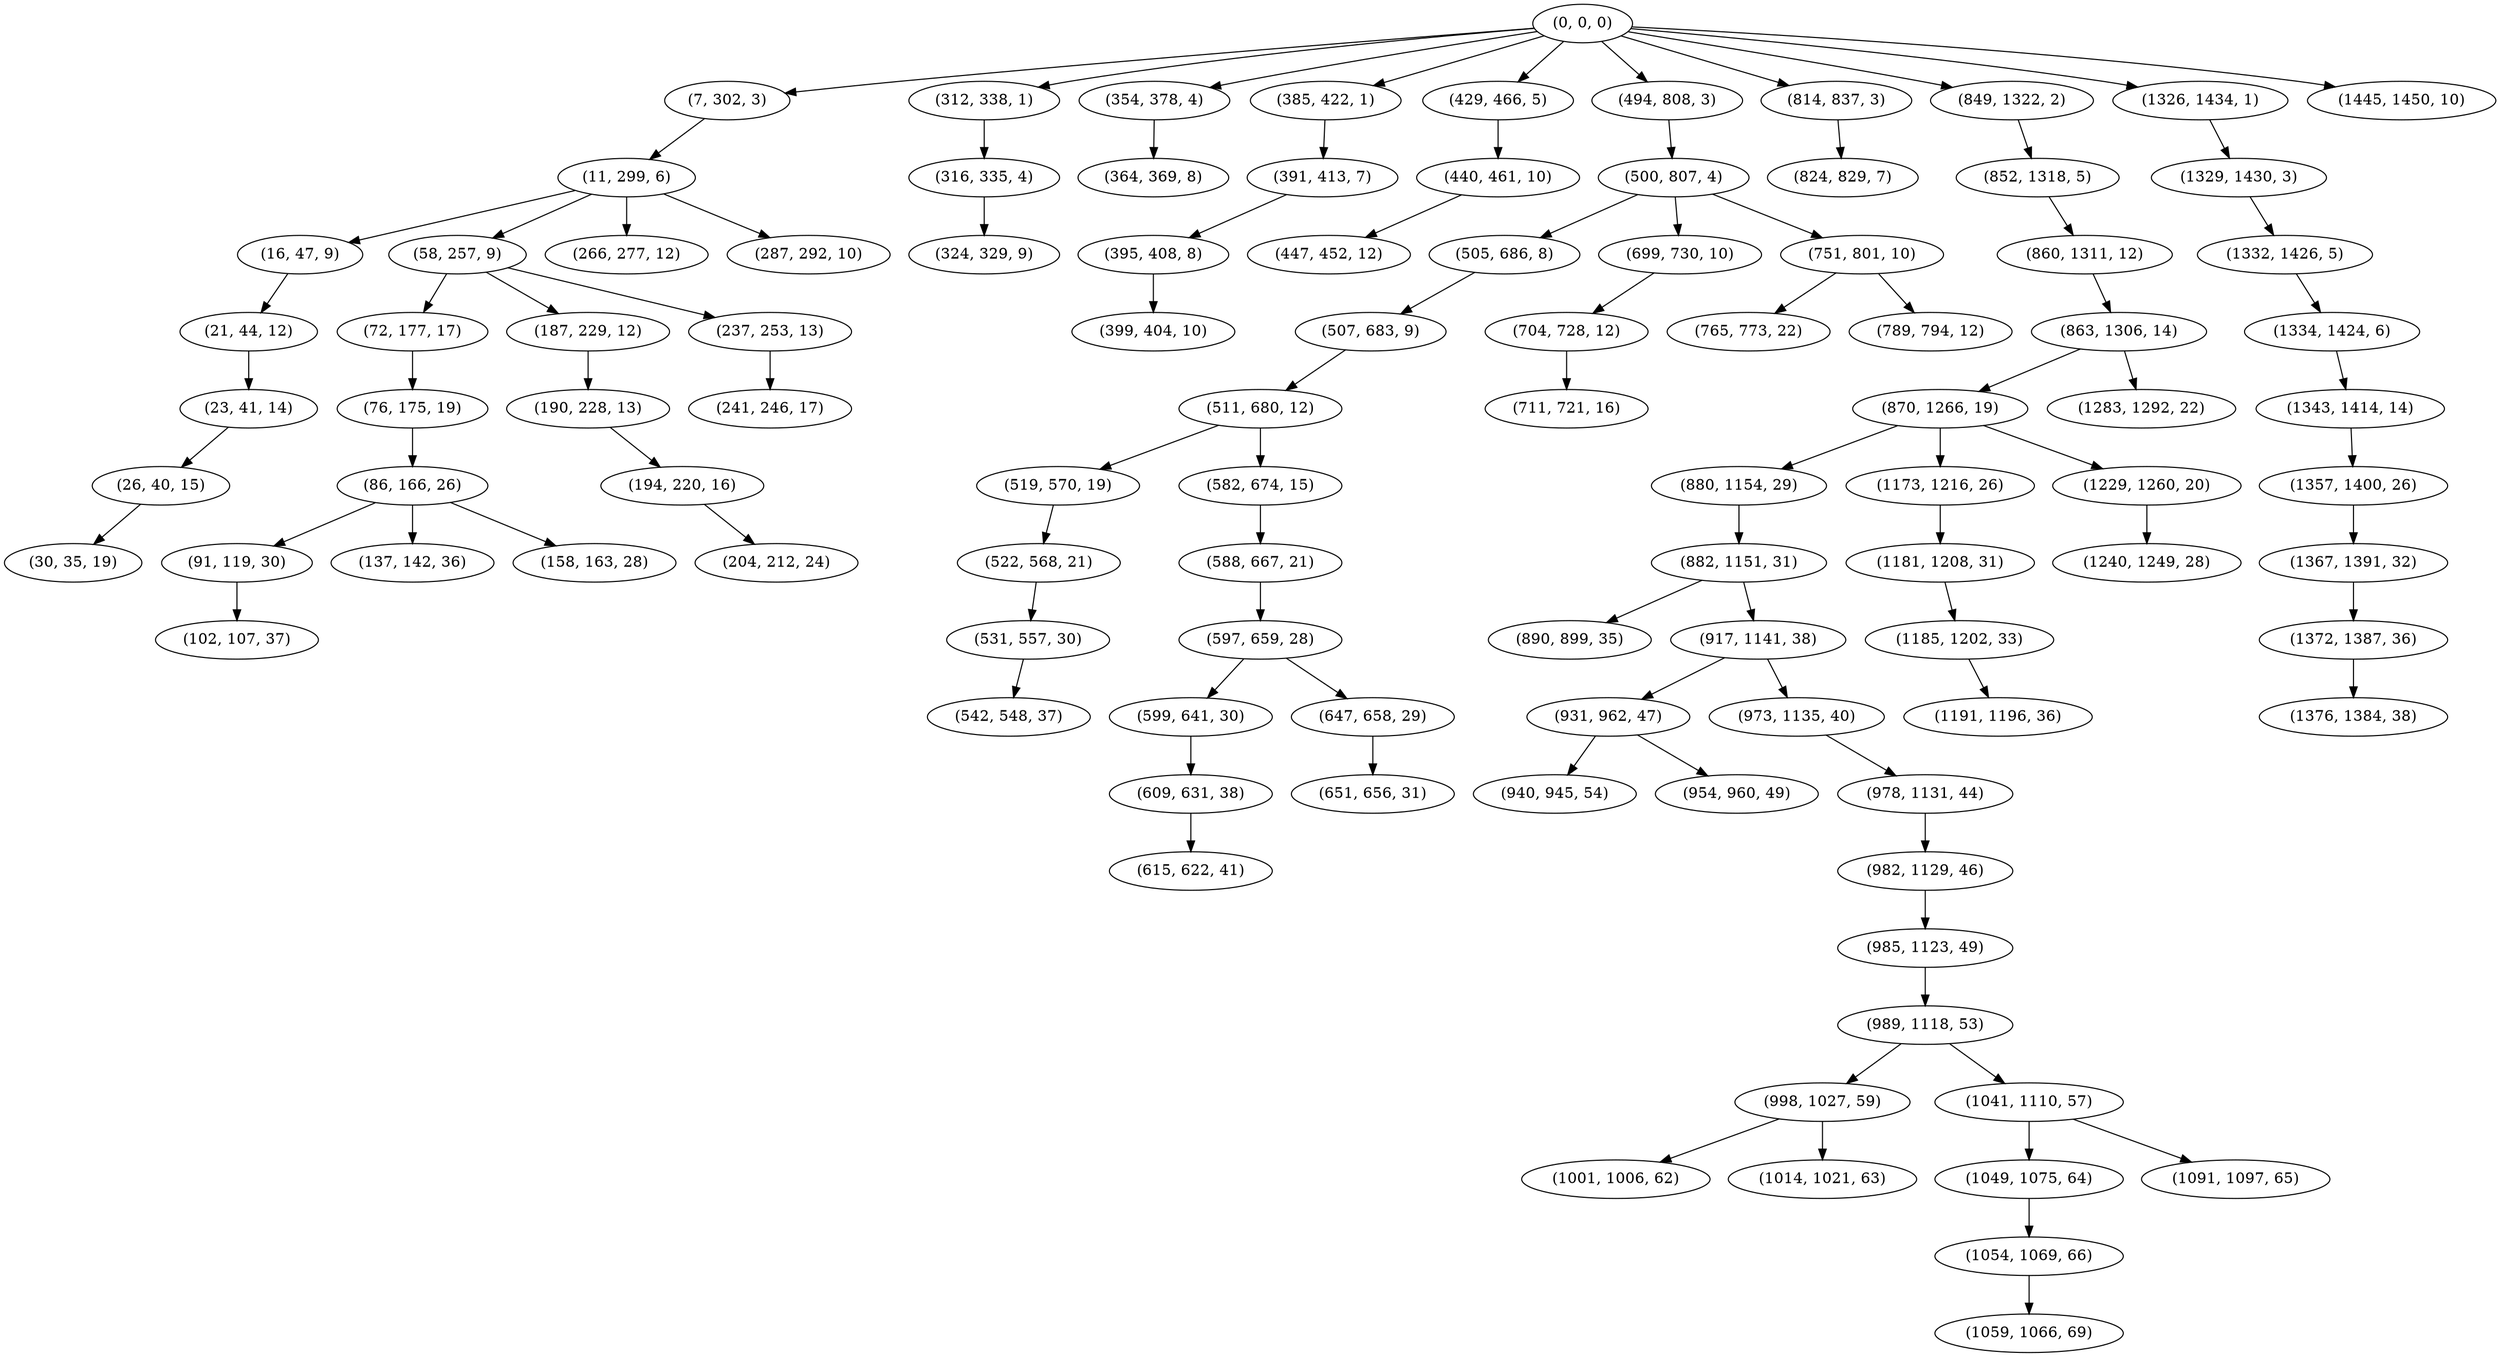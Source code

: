 digraph tree {
    "(0, 0, 0)";
    "(7, 302, 3)";
    "(11, 299, 6)";
    "(16, 47, 9)";
    "(21, 44, 12)";
    "(23, 41, 14)";
    "(26, 40, 15)";
    "(30, 35, 19)";
    "(58, 257, 9)";
    "(72, 177, 17)";
    "(76, 175, 19)";
    "(86, 166, 26)";
    "(91, 119, 30)";
    "(102, 107, 37)";
    "(137, 142, 36)";
    "(158, 163, 28)";
    "(187, 229, 12)";
    "(190, 228, 13)";
    "(194, 220, 16)";
    "(204, 212, 24)";
    "(237, 253, 13)";
    "(241, 246, 17)";
    "(266, 277, 12)";
    "(287, 292, 10)";
    "(312, 338, 1)";
    "(316, 335, 4)";
    "(324, 329, 9)";
    "(354, 378, 4)";
    "(364, 369, 8)";
    "(385, 422, 1)";
    "(391, 413, 7)";
    "(395, 408, 8)";
    "(399, 404, 10)";
    "(429, 466, 5)";
    "(440, 461, 10)";
    "(447, 452, 12)";
    "(494, 808, 3)";
    "(500, 807, 4)";
    "(505, 686, 8)";
    "(507, 683, 9)";
    "(511, 680, 12)";
    "(519, 570, 19)";
    "(522, 568, 21)";
    "(531, 557, 30)";
    "(542, 548, 37)";
    "(582, 674, 15)";
    "(588, 667, 21)";
    "(597, 659, 28)";
    "(599, 641, 30)";
    "(609, 631, 38)";
    "(615, 622, 41)";
    "(647, 658, 29)";
    "(651, 656, 31)";
    "(699, 730, 10)";
    "(704, 728, 12)";
    "(711, 721, 16)";
    "(751, 801, 10)";
    "(765, 773, 22)";
    "(789, 794, 12)";
    "(814, 837, 3)";
    "(824, 829, 7)";
    "(849, 1322, 2)";
    "(852, 1318, 5)";
    "(860, 1311, 12)";
    "(863, 1306, 14)";
    "(870, 1266, 19)";
    "(880, 1154, 29)";
    "(882, 1151, 31)";
    "(890, 899, 35)";
    "(917, 1141, 38)";
    "(931, 962, 47)";
    "(940, 945, 54)";
    "(954, 960, 49)";
    "(973, 1135, 40)";
    "(978, 1131, 44)";
    "(982, 1129, 46)";
    "(985, 1123, 49)";
    "(989, 1118, 53)";
    "(998, 1027, 59)";
    "(1001, 1006, 62)";
    "(1014, 1021, 63)";
    "(1041, 1110, 57)";
    "(1049, 1075, 64)";
    "(1054, 1069, 66)";
    "(1059, 1066, 69)";
    "(1091, 1097, 65)";
    "(1173, 1216, 26)";
    "(1181, 1208, 31)";
    "(1185, 1202, 33)";
    "(1191, 1196, 36)";
    "(1229, 1260, 20)";
    "(1240, 1249, 28)";
    "(1283, 1292, 22)";
    "(1326, 1434, 1)";
    "(1329, 1430, 3)";
    "(1332, 1426, 5)";
    "(1334, 1424, 6)";
    "(1343, 1414, 14)";
    "(1357, 1400, 26)";
    "(1367, 1391, 32)";
    "(1372, 1387, 36)";
    "(1376, 1384, 38)";
    "(1445, 1450, 10)";
    "(0, 0, 0)" -> "(7, 302, 3)";
    "(0, 0, 0)" -> "(312, 338, 1)";
    "(0, 0, 0)" -> "(354, 378, 4)";
    "(0, 0, 0)" -> "(385, 422, 1)";
    "(0, 0, 0)" -> "(429, 466, 5)";
    "(0, 0, 0)" -> "(494, 808, 3)";
    "(0, 0, 0)" -> "(814, 837, 3)";
    "(0, 0, 0)" -> "(849, 1322, 2)";
    "(0, 0, 0)" -> "(1326, 1434, 1)";
    "(0, 0, 0)" -> "(1445, 1450, 10)";
    "(7, 302, 3)" -> "(11, 299, 6)";
    "(11, 299, 6)" -> "(16, 47, 9)";
    "(11, 299, 6)" -> "(58, 257, 9)";
    "(11, 299, 6)" -> "(266, 277, 12)";
    "(11, 299, 6)" -> "(287, 292, 10)";
    "(16, 47, 9)" -> "(21, 44, 12)";
    "(21, 44, 12)" -> "(23, 41, 14)";
    "(23, 41, 14)" -> "(26, 40, 15)";
    "(26, 40, 15)" -> "(30, 35, 19)";
    "(58, 257, 9)" -> "(72, 177, 17)";
    "(58, 257, 9)" -> "(187, 229, 12)";
    "(58, 257, 9)" -> "(237, 253, 13)";
    "(72, 177, 17)" -> "(76, 175, 19)";
    "(76, 175, 19)" -> "(86, 166, 26)";
    "(86, 166, 26)" -> "(91, 119, 30)";
    "(86, 166, 26)" -> "(137, 142, 36)";
    "(86, 166, 26)" -> "(158, 163, 28)";
    "(91, 119, 30)" -> "(102, 107, 37)";
    "(187, 229, 12)" -> "(190, 228, 13)";
    "(190, 228, 13)" -> "(194, 220, 16)";
    "(194, 220, 16)" -> "(204, 212, 24)";
    "(237, 253, 13)" -> "(241, 246, 17)";
    "(312, 338, 1)" -> "(316, 335, 4)";
    "(316, 335, 4)" -> "(324, 329, 9)";
    "(354, 378, 4)" -> "(364, 369, 8)";
    "(385, 422, 1)" -> "(391, 413, 7)";
    "(391, 413, 7)" -> "(395, 408, 8)";
    "(395, 408, 8)" -> "(399, 404, 10)";
    "(429, 466, 5)" -> "(440, 461, 10)";
    "(440, 461, 10)" -> "(447, 452, 12)";
    "(494, 808, 3)" -> "(500, 807, 4)";
    "(500, 807, 4)" -> "(505, 686, 8)";
    "(500, 807, 4)" -> "(699, 730, 10)";
    "(500, 807, 4)" -> "(751, 801, 10)";
    "(505, 686, 8)" -> "(507, 683, 9)";
    "(507, 683, 9)" -> "(511, 680, 12)";
    "(511, 680, 12)" -> "(519, 570, 19)";
    "(511, 680, 12)" -> "(582, 674, 15)";
    "(519, 570, 19)" -> "(522, 568, 21)";
    "(522, 568, 21)" -> "(531, 557, 30)";
    "(531, 557, 30)" -> "(542, 548, 37)";
    "(582, 674, 15)" -> "(588, 667, 21)";
    "(588, 667, 21)" -> "(597, 659, 28)";
    "(597, 659, 28)" -> "(599, 641, 30)";
    "(597, 659, 28)" -> "(647, 658, 29)";
    "(599, 641, 30)" -> "(609, 631, 38)";
    "(609, 631, 38)" -> "(615, 622, 41)";
    "(647, 658, 29)" -> "(651, 656, 31)";
    "(699, 730, 10)" -> "(704, 728, 12)";
    "(704, 728, 12)" -> "(711, 721, 16)";
    "(751, 801, 10)" -> "(765, 773, 22)";
    "(751, 801, 10)" -> "(789, 794, 12)";
    "(814, 837, 3)" -> "(824, 829, 7)";
    "(849, 1322, 2)" -> "(852, 1318, 5)";
    "(852, 1318, 5)" -> "(860, 1311, 12)";
    "(860, 1311, 12)" -> "(863, 1306, 14)";
    "(863, 1306, 14)" -> "(870, 1266, 19)";
    "(863, 1306, 14)" -> "(1283, 1292, 22)";
    "(870, 1266, 19)" -> "(880, 1154, 29)";
    "(870, 1266, 19)" -> "(1173, 1216, 26)";
    "(870, 1266, 19)" -> "(1229, 1260, 20)";
    "(880, 1154, 29)" -> "(882, 1151, 31)";
    "(882, 1151, 31)" -> "(890, 899, 35)";
    "(882, 1151, 31)" -> "(917, 1141, 38)";
    "(917, 1141, 38)" -> "(931, 962, 47)";
    "(917, 1141, 38)" -> "(973, 1135, 40)";
    "(931, 962, 47)" -> "(940, 945, 54)";
    "(931, 962, 47)" -> "(954, 960, 49)";
    "(973, 1135, 40)" -> "(978, 1131, 44)";
    "(978, 1131, 44)" -> "(982, 1129, 46)";
    "(982, 1129, 46)" -> "(985, 1123, 49)";
    "(985, 1123, 49)" -> "(989, 1118, 53)";
    "(989, 1118, 53)" -> "(998, 1027, 59)";
    "(989, 1118, 53)" -> "(1041, 1110, 57)";
    "(998, 1027, 59)" -> "(1001, 1006, 62)";
    "(998, 1027, 59)" -> "(1014, 1021, 63)";
    "(1041, 1110, 57)" -> "(1049, 1075, 64)";
    "(1041, 1110, 57)" -> "(1091, 1097, 65)";
    "(1049, 1075, 64)" -> "(1054, 1069, 66)";
    "(1054, 1069, 66)" -> "(1059, 1066, 69)";
    "(1173, 1216, 26)" -> "(1181, 1208, 31)";
    "(1181, 1208, 31)" -> "(1185, 1202, 33)";
    "(1185, 1202, 33)" -> "(1191, 1196, 36)";
    "(1229, 1260, 20)" -> "(1240, 1249, 28)";
    "(1326, 1434, 1)" -> "(1329, 1430, 3)";
    "(1329, 1430, 3)" -> "(1332, 1426, 5)";
    "(1332, 1426, 5)" -> "(1334, 1424, 6)";
    "(1334, 1424, 6)" -> "(1343, 1414, 14)";
    "(1343, 1414, 14)" -> "(1357, 1400, 26)";
    "(1357, 1400, 26)" -> "(1367, 1391, 32)";
    "(1367, 1391, 32)" -> "(1372, 1387, 36)";
    "(1372, 1387, 36)" -> "(1376, 1384, 38)";
}
